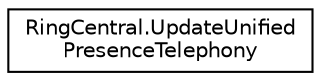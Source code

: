 digraph "Graphical Class Hierarchy"
{
 // LATEX_PDF_SIZE
  edge [fontname="Helvetica",fontsize="10",labelfontname="Helvetica",labelfontsize="10"];
  node [fontname="Helvetica",fontsize="10",shape=record];
  rankdir="LR";
  Node0 [label="RingCentral.UpdateUnified\lPresenceTelephony",height=0.2,width=0.4,color="black", fillcolor="white", style="filled",URL="$classRingCentral_1_1UpdateUnifiedPresenceTelephony.html",tooltip=" "];
}
